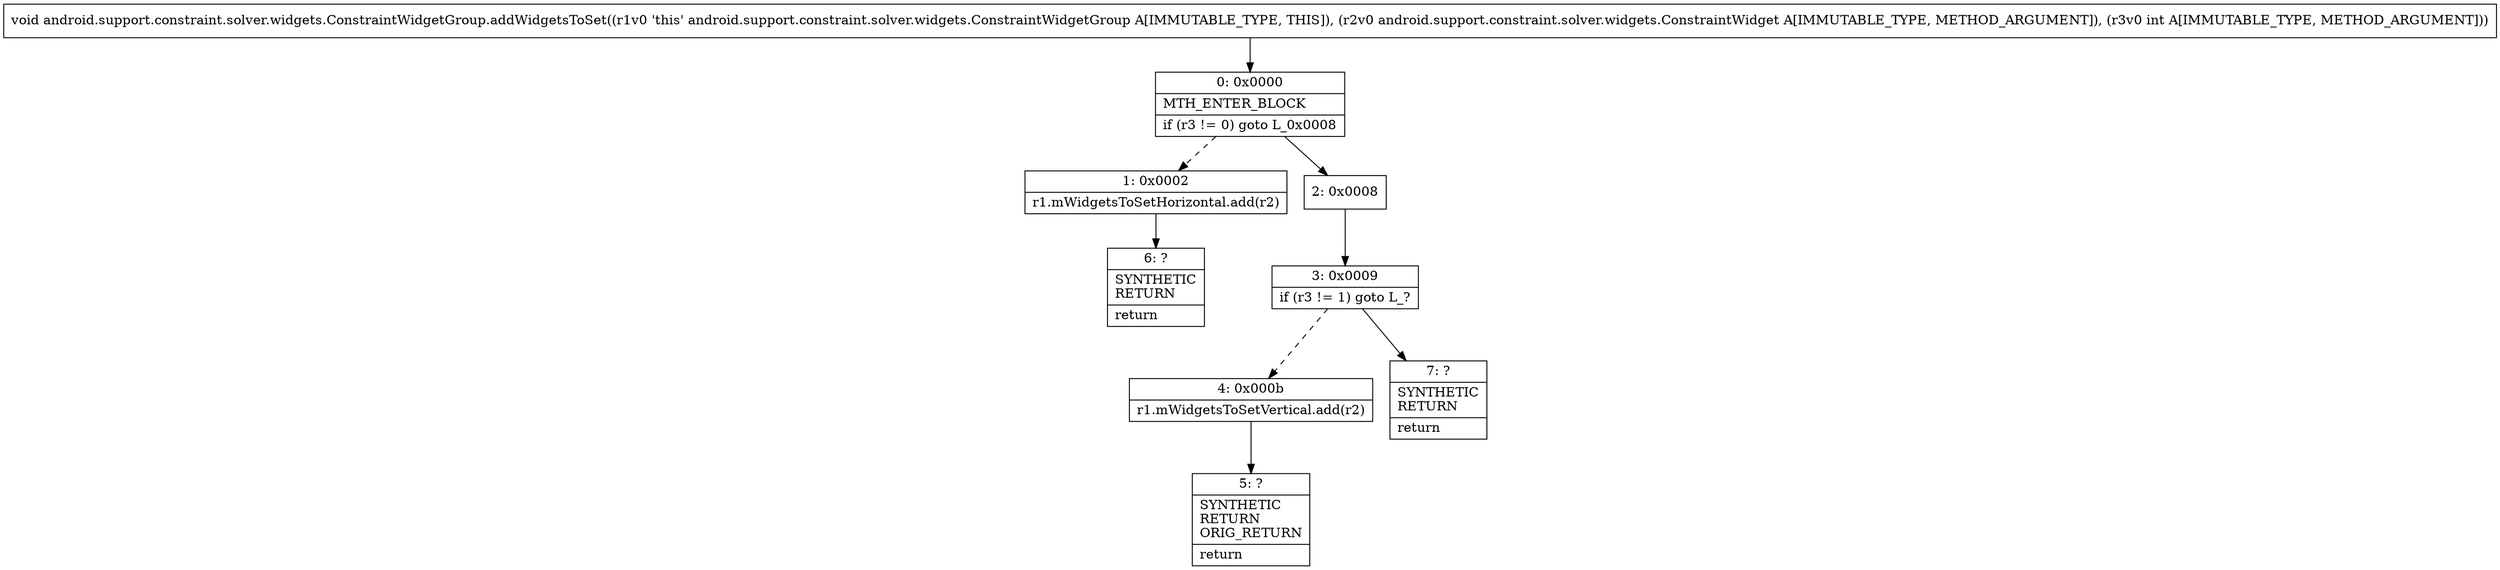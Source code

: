 digraph "CFG forandroid.support.constraint.solver.widgets.ConstraintWidgetGroup.addWidgetsToSet(Landroid\/support\/constraint\/solver\/widgets\/ConstraintWidget;I)V" {
Node_0 [shape=record,label="{0\:\ 0x0000|MTH_ENTER_BLOCK\l|if (r3 != 0) goto L_0x0008\l}"];
Node_1 [shape=record,label="{1\:\ 0x0002|r1.mWidgetsToSetHorizontal.add(r2)\l}"];
Node_2 [shape=record,label="{2\:\ 0x0008}"];
Node_3 [shape=record,label="{3\:\ 0x0009|if (r3 != 1) goto L_?\l}"];
Node_4 [shape=record,label="{4\:\ 0x000b|r1.mWidgetsToSetVertical.add(r2)\l}"];
Node_5 [shape=record,label="{5\:\ ?|SYNTHETIC\lRETURN\lORIG_RETURN\l|return\l}"];
Node_6 [shape=record,label="{6\:\ ?|SYNTHETIC\lRETURN\l|return\l}"];
Node_7 [shape=record,label="{7\:\ ?|SYNTHETIC\lRETURN\l|return\l}"];
MethodNode[shape=record,label="{void android.support.constraint.solver.widgets.ConstraintWidgetGroup.addWidgetsToSet((r1v0 'this' android.support.constraint.solver.widgets.ConstraintWidgetGroup A[IMMUTABLE_TYPE, THIS]), (r2v0 android.support.constraint.solver.widgets.ConstraintWidget A[IMMUTABLE_TYPE, METHOD_ARGUMENT]), (r3v0 int A[IMMUTABLE_TYPE, METHOD_ARGUMENT])) }"];
MethodNode -> Node_0;
Node_0 -> Node_1[style=dashed];
Node_0 -> Node_2;
Node_1 -> Node_6;
Node_2 -> Node_3;
Node_3 -> Node_4[style=dashed];
Node_3 -> Node_7;
Node_4 -> Node_5;
}


